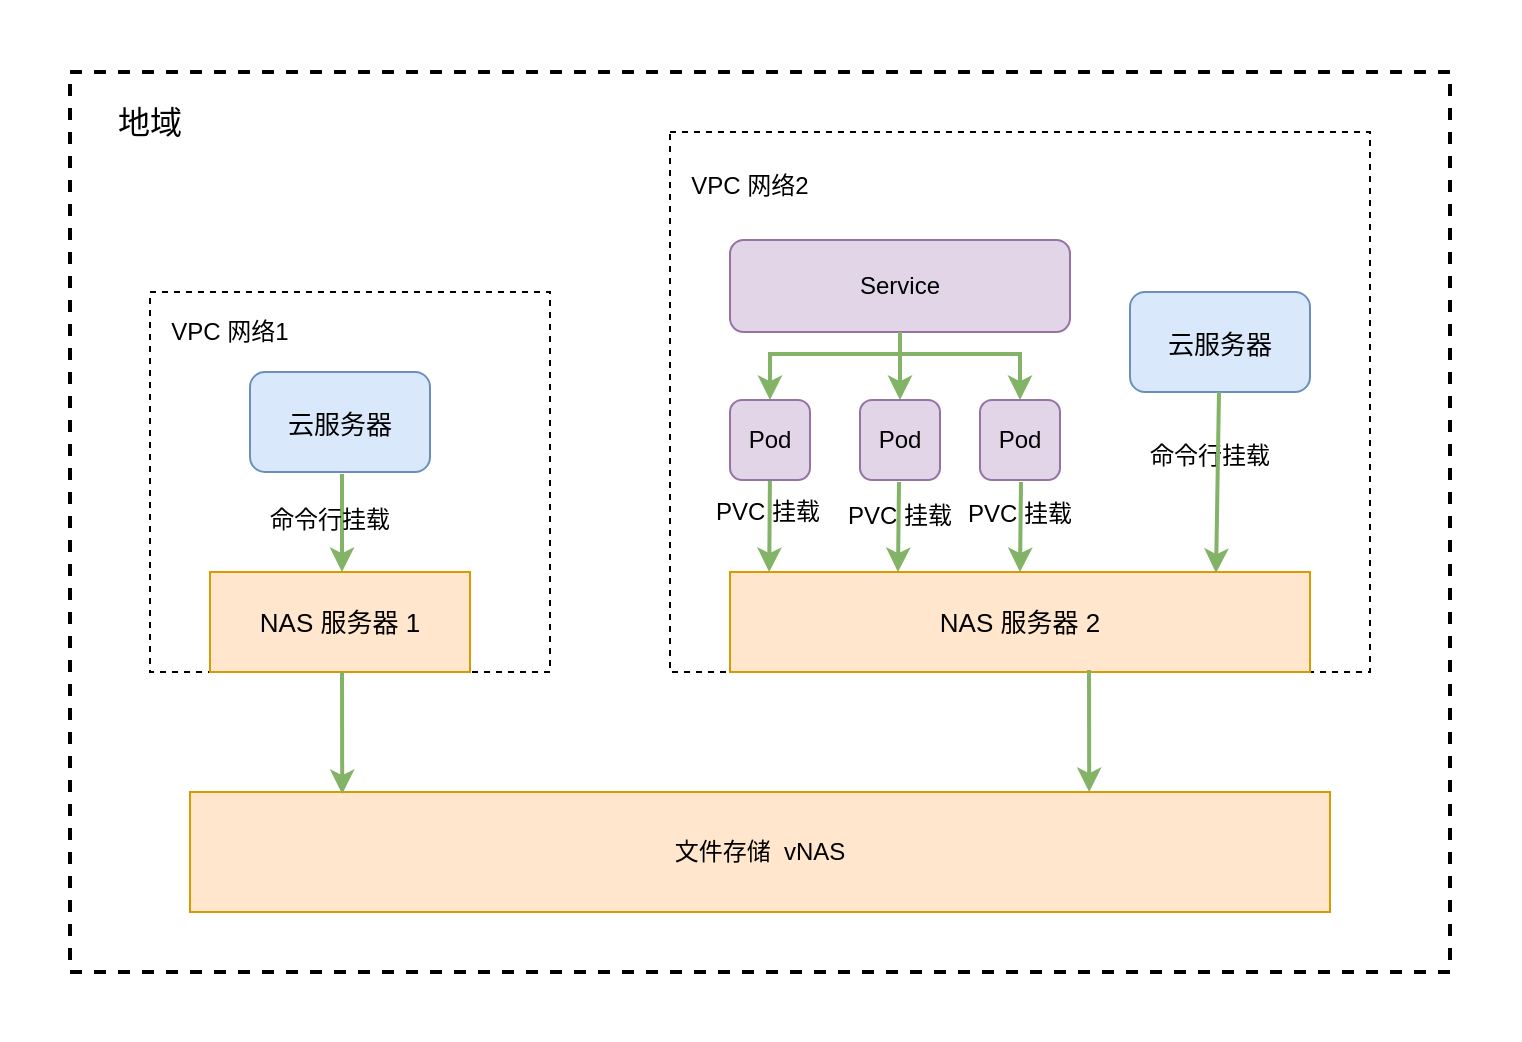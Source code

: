 <mxfile version="20.6.2" type="device"><diagram id="kOLvD7K9fazV87IJdW3I" name="vnas"><mxGraphModel dx="1720" dy="621" grid="1" gridSize="10" guides="1" tooltips="1" connect="1" arrows="1" fold="1" page="1" pageScale="1" pageWidth="827" pageHeight="1169" math="0" shadow="0"><root><mxCell id="0"/><mxCell id="1" parent="0"/><mxCell id="PJYhU9DHoGhZY9Y63cqq-32" value="" style="rounded=0;whiteSpace=wrap;html=1;strokeWidth=1;fontSize=12;fillColor=default;strokeColor=none;" vertex="1" parent="1"><mxGeometry x="-275" y="44" width="760" height="520" as="geometry"/></mxCell><mxCell id="PJYhU9DHoGhZY9Y63cqq-1" value="" style="rounded=0;whiteSpace=wrap;html=1;dashed=1;fillColor=none;strokeWidth=2;" vertex="1" parent="1"><mxGeometry x="-240" y="80" width="690" height="450" as="geometry"/></mxCell><mxCell id="PJYhU9DHoGhZY9Y63cqq-2" value="" style="rounded=0;whiteSpace=wrap;html=1;dashed=1;fillColor=none;" vertex="1" parent="1"><mxGeometry x="-200" y="190" width="200" height="190" as="geometry"/></mxCell><mxCell id="PJYhU9DHoGhZY9Y63cqq-3" value="VPC 网络1" style="text;html=1;strokeColor=none;fillColor=none;align=center;verticalAlign=middle;whiteSpace=wrap;rounded=0;dashed=1;" vertex="1" parent="1"><mxGeometry x="-200" y="200" width="80" height="20" as="geometry"/></mxCell><mxCell id="PJYhU9DHoGhZY9Y63cqq-4" value="" style="rounded=0;whiteSpace=wrap;html=1;dashed=1;fillColor=none;" vertex="1" parent="1"><mxGeometry x="60" y="110" width="350" height="270" as="geometry"/></mxCell><mxCell id="PJYhU9DHoGhZY9Y63cqq-5" value="文件存储&amp;nbsp; vNAS" style="rounded=0;whiteSpace=wrap;html=1;fillColor=#ffe6cc;strokeColor=#d79b00;" vertex="1" parent="1"><mxGeometry x="-180" y="440" width="570" height="60" as="geometry"/></mxCell><mxCell id="PJYhU9DHoGhZY9Y63cqq-6" value="VPC 网络2" style="text;html=1;strokeColor=none;fillColor=none;align=center;verticalAlign=middle;whiteSpace=wrap;rounded=0;dashed=1;" vertex="1" parent="1"><mxGeometry x="60" y="127" width="80" height="20" as="geometry"/></mxCell><mxCell id="PJYhU9DHoGhZY9Y63cqq-7" value="&lt;font style=&quot;font-size: 16px;&quot;&gt;地域&lt;/font&gt;" style="text;html=1;strokeColor=none;fillColor=none;align=center;verticalAlign=middle;whiteSpace=wrap;rounded=0;dashed=1;strokeWidth=3;" vertex="1" parent="1"><mxGeometry x="-230" y="90" width="60" height="30" as="geometry"/></mxCell><mxCell id="PJYhU9DHoGhZY9Y63cqq-8" value="&lt;font style=&quot;font-size: 13px;&quot;&gt;云服务器&lt;/font&gt;" style="rounded=1;whiteSpace=wrap;html=1;strokeWidth=1;fontSize=16;fillColor=#dae8fc;strokeColor=#6c8ebf;" vertex="1" parent="1"><mxGeometry x="-150" y="230" width="90" height="50" as="geometry"/></mxCell><mxCell id="PJYhU9DHoGhZY9Y63cqq-9" value="NAS 服务器 1" style="rounded=0;whiteSpace=wrap;html=1;strokeWidth=1;fontSize=13;fillColor=#ffe6cc;strokeColor=#d79b00;" vertex="1" parent="1"><mxGeometry x="-170" y="330" width="130" height="50" as="geometry"/></mxCell><mxCell id="PJYhU9DHoGhZY9Y63cqq-10" value="" style="endArrow=classic;html=1;rounded=0;fontSize=13;entryX=0.123;entryY=0.017;entryDx=0;entryDy=0;entryPerimeter=0;strokeWidth=2;fillColor=#d5e8d4;strokeColor=#82b366;" edge="1" parent="1"><mxGeometry width="50" height="50" relative="1" as="geometry"><mxPoint x="-104" y="380" as="sourcePoint"/><mxPoint x="-103.89" y="441.02" as="targetPoint"/></mxGeometry></mxCell><mxCell id="PJYhU9DHoGhZY9Y63cqq-11" value="NAS 服务器 2" style="rounded=0;whiteSpace=wrap;html=1;strokeWidth=1;fontSize=13;fillColor=#ffe6cc;strokeColor=#d79b00;" vertex="1" parent="1"><mxGeometry x="90" y="330" width="290" height="50" as="geometry"/></mxCell><mxCell id="PJYhU9DHoGhZY9Y63cqq-12" value="" style="endArrow=classic;html=1;rounded=0;fontSize=13;entryX=0.123;entryY=0.017;entryDx=0;entryDy=0;entryPerimeter=0;strokeWidth=2;fillColor=#d5e8d4;strokeColor=#82b366;" edge="1" parent="1"><mxGeometry width="50" height="50" relative="1" as="geometry"><mxPoint x="269.5" y="378.98" as="sourcePoint"/><mxPoint x="269.61" y="440" as="targetPoint"/></mxGeometry></mxCell><mxCell id="PJYhU9DHoGhZY9Y63cqq-13" value="" style="endArrow=classic;html=1;rounded=0;fontSize=13;strokeWidth=2;fillColor=#d5e8d4;strokeColor=#82b366;" edge="1" parent="1"><mxGeometry width="50" height="50" relative="1" as="geometry"><mxPoint x="-104" y="281" as="sourcePoint"/><mxPoint x="-104" y="330" as="targetPoint"/></mxGeometry></mxCell><mxCell id="PJYhU9DHoGhZY9Y63cqq-15" value="命令行挂载" style="text;html=1;strokeColor=none;fillColor=none;align=center;verticalAlign=middle;whiteSpace=wrap;rounded=0;strokeWidth=1;fontSize=12;" vertex="1" parent="1"><mxGeometry x="-150" y="289" width="80" height="30" as="geometry"/></mxCell><mxCell id="PJYhU9DHoGhZY9Y63cqq-16" value="&lt;font style=&quot;font-size: 13px;&quot;&gt;云服务器&lt;/font&gt;" style="rounded=1;whiteSpace=wrap;html=1;strokeWidth=1;fontSize=16;fillColor=#dae8fc;strokeColor=#6c8ebf;" vertex="1" parent="1"><mxGeometry x="290" y="190" width="90" height="50" as="geometry"/></mxCell><mxCell id="PJYhU9DHoGhZY9Y63cqq-17" value="命令行挂载" style="text;html=1;strokeColor=none;fillColor=none;align=center;verticalAlign=middle;whiteSpace=wrap;rounded=0;strokeWidth=1;fontSize=12;" vertex="1" parent="1"><mxGeometry x="290" y="257" width="80" height="30" as="geometry"/></mxCell><mxCell id="PJYhU9DHoGhZY9Y63cqq-18" value="Service" style="rounded=1;whiteSpace=wrap;html=1;strokeWidth=1;fontSize=12;fillColor=#e1d5e7;strokeColor=#9673a6;" vertex="1" parent="1"><mxGeometry x="90" y="164" width="170" height="46" as="geometry"/></mxCell><mxCell id="PJYhU9DHoGhZY9Y63cqq-19" value="" style="endArrow=classic;html=1;rounded=0;fontSize=13;entryX=0.123;entryY=0.017;entryDx=0;entryDy=0;entryPerimeter=0;strokeWidth=2;fillColor=#d5e8d4;strokeColor=#82b366;exitX=0.5;exitY=0;exitDx=0;exitDy=0;" edge="1" parent="1"><mxGeometry width="50" height="50" relative="1" as="geometry"><mxPoint x="110" y="279" as="sourcePoint"/><mxPoint x="109.61" y="330" as="targetPoint"/></mxGeometry></mxCell><mxCell id="PJYhU9DHoGhZY9Y63cqq-20" value="" style="endArrow=classic;html=1;rounded=0;fontSize=13;strokeWidth=2;fillColor=#d5e8d4;strokeColor=#82b366;exitX=0.5;exitY=1;exitDx=0;exitDy=0;" edge="1" parent="1" source="PJYhU9DHoGhZY9Y63cqq-18"><mxGeometry width="50" height="50" relative="1" as="geometry"><mxPoint x="174.5" y="214.0" as="sourcePoint"/><mxPoint x="175" y="244" as="targetPoint"/></mxGeometry></mxCell><mxCell id="PJYhU9DHoGhZY9Y63cqq-22" value="" style="endArrow=classic;html=1;rounded=0;fontSize=13;strokeWidth=2;fillColor=#d5e8d4;strokeColor=#82b366;startArrow=classic;startFill=1;" edge="1" parent="1"><mxGeometry width="50" height="50" relative="1" as="geometry"><mxPoint x="235" y="244" as="sourcePoint"/><mxPoint x="110" y="244" as="targetPoint"/><Array as="points"><mxPoint x="235" y="221"/><mxPoint x="110" y="221"/></Array></mxGeometry></mxCell><mxCell id="PJYhU9DHoGhZY9Y63cqq-23" value="Pod" style="rounded=1;whiteSpace=wrap;html=1;strokeWidth=1;fontSize=12;fillColor=#e1d5e7;strokeColor=#9673a6;" vertex="1" parent="1"><mxGeometry x="90" y="244" width="40" height="40" as="geometry"/></mxCell><mxCell id="PJYhU9DHoGhZY9Y63cqq-24" value="Pod" style="rounded=1;whiteSpace=wrap;html=1;strokeWidth=1;fontSize=12;fillColor=#e1d5e7;strokeColor=#9673a6;" vertex="1" parent="1"><mxGeometry x="155" y="244" width="40" height="40" as="geometry"/></mxCell><mxCell id="PJYhU9DHoGhZY9Y63cqq-25" value="Pod" style="rounded=1;whiteSpace=wrap;html=1;strokeWidth=1;fontSize=12;fillColor=#e1d5e7;strokeColor=#9673a6;" vertex="1" parent="1"><mxGeometry x="215" y="244" width="40" height="40" as="geometry"/></mxCell><mxCell id="PJYhU9DHoGhZY9Y63cqq-26" value="PVC 挂载" style="text;html=1;strokeColor=none;fillColor=none;align=center;verticalAlign=middle;whiteSpace=wrap;rounded=0;strokeWidth=1;fontSize=12;" vertex="1" parent="1"><mxGeometry x="69" y="285" width="80" height="30" as="geometry"/></mxCell><mxCell id="PJYhU9DHoGhZY9Y63cqq-27" value="PVC 挂载" style="text;html=1;strokeColor=none;fillColor=none;align=center;verticalAlign=middle;whiteSpace=wrap;rounded=0;strokeWidth=1;fontSize=12;" vertex="1" parent="1"><mxGeometry x="135" y="287" width="80" height="30" as="geometry"/></mxCell><mxCell id="PJYhU9DHoGhZY9Y63cqq-28" value="PVC 挂载" style="text;html=1;strokeColor=none;fillColor=none;align=center;verticalAlign=middle;whiteSpace=wrap;rounded=0;strokeWidth=1;fontSize=12;" vertex="1" parent="1"><mxGeometry x="195" y="286" width="80" height="30" as="geometry"/></mxCell><mxCell id="PJYhU9DHoGhZY9Y63cqq-29" value="" style="endArrow=classic;html=1;rounded=0;fontSize=13;strokeWidth=2;fillColor=#d5e8d4;strokeColor=#82b366;" edge="1" parent="1"><mxGeometry width="50" height="50" relative="1" as="geometry"><mxPoint x="174.5" y="285" as="sourcePoint"/><mxPoint x="174" y="330" as="targetPoint"/></mxGeometry></mxCell><mxCell id="PJYhU9DHoGhZY9Y63cqq-30" value="" style="endArrow=classic;html=1;rounded=0;fontSize=13;strokeWidth=2;fillColor=#d5e8d4;strokeColor=#82b366;" edge="1" parent="1"><mxGeometry width="50" height="50" relative="1" as="geometry"><mxPoint x="235.5" y="285" as="sourcePoint"/><mxPoint x="235" y="330" as="targetPoint"/></mxGeometry></mxCell><mxCell id="PJYhU9DHoGhZY9Y63cqq-31" value="" style="endArrow=classic;html=1;rounded=0;fontSize=13;entryX=0.838;entryY=0.01;entryDx=0;entryDy=0;entryPerimeter=0;strokeWidth=2;fillColor=#d5e8d4;strokeColor=#82b366;" edge="1" parent="1" target="PJYhU9DHoGhZY9Y63cqq-11"><mxGeometry width="50" height="50" relative="1" as="geometry"><mxPoint x="334.5" y="240.0" as="sourcePoint"/><mxPoint x="334.61" y="301.02" as="targetPoint"/></mxGeometry></mxCell></root></mxGraphModel></diagram></mxfile>